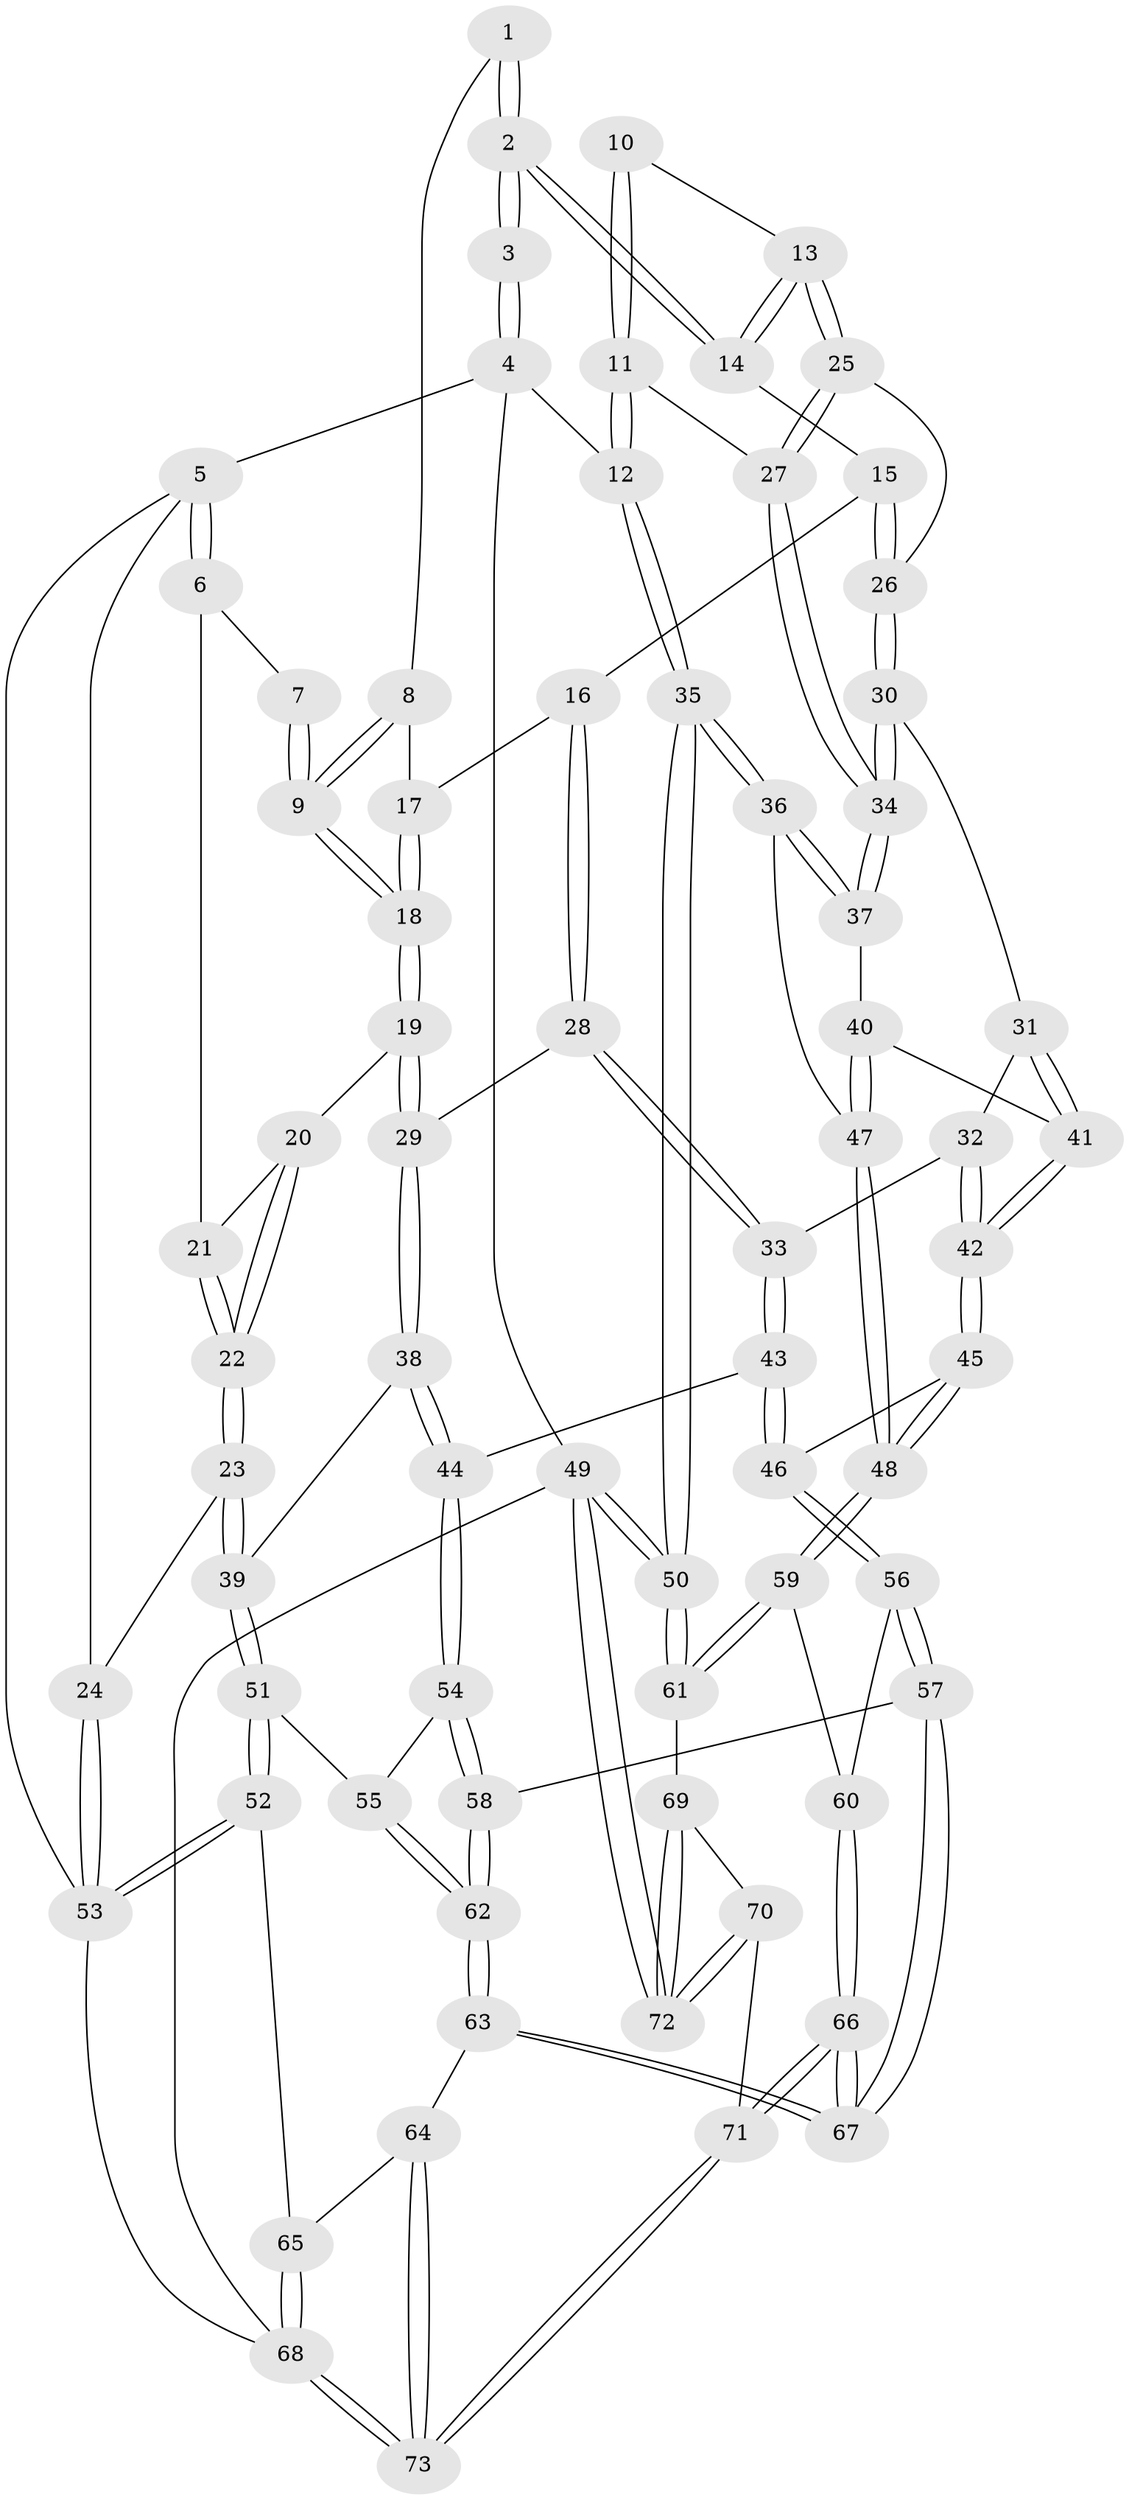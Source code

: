 // Generated by graph-tools (version 1.1) at 2025/16/03/09/25 04:16:59]
// undirected, 73 vertices, 179 edges
graph export_dot {
graph [start="1"]
  node [color=gray90,style=filled];
  1 [pos="+0.6068849863725757+0"];
  2 [pos="+0.6634150012144555+0"];
  3 [pos="+0.6702576849245981+0"];
  4 [pos="+1+0"];
  5 [pos="+0+0"];
  6 [pos="+0+0"];
  7 [pos="+0.21943664833875925+0"];
  8 [pos="+0.5005618564531911+0.062311365500051355"];
  9 [pos="+0.29546487290623+0.16206686547607355"];
  10 [pos="+0.819857963582402+0.11333909370977348"];
  11 [pos="+1+0.1712134664823127"];
  12 [pos="+1+0.012415207592320617"];
  13 [pos="+0.7951607422398237+0.2154181621718918"];
  14 [pos="+0.6716011043691026+0.05820045958219455"];
  15 [pos="+0.6249950084675523+0.19714310598814452"];
  16 [pos="+0.5645402118723883+0.23348943336995345"];
  17 [pos="+0.4983996556052689+0.1724489357978491"];
  18 [pos="+0.28742698309077047+0.2385840104044979"];
  19 [pos="+0.2867253592575364+0.24035200742300536"];
  20 [pos="+0.20588887901572364+0.25872643520563426"];
  21 [pos="+0.042357066623550516+0.03098921398302756"];
  22 [pos="+0.07428279306310565+0.3366766936681847"];
  23 [pos="+0.05185427422958322+0.35429806678479664"];
  24 [pos="+0+0.35332844936692415"];
  25 [pos="+0.8095211457489985+0.2492210000098101"];
  26 [pos="+0.7341389750923311+0.28224449053022593"];
  27 [pos="+0.859613639714867+0.2608160728631622"];
  28 [pos="+0.5290839630741531+0.3523182599371366"];
  29 [pos="+0.37119391972987525+0.35347185586355095"];
  30 [pos="+0.6943260176495372+0.3597263781130038"];
  31 [pos="+0.6807885140798823+0.37211555547621633"];
  32 [pos="+0.6706958894684052+0.3748219764927653"];
  33 [pos="+0.5646646187543336+0.3844090294775359"];
  34 [pos="+0.8801284206392834+0.42362935230349386"];
  35 [pos="+1+0.582177662316432"];
  36 [pos="+1+0.5839765747970309"];
  37 [pos="+0.8859480739875095+0.43721545191132033"];
  38 [pos="+0.3526663192507614+0.43286800136843484"];
  39 [pos="+0.16342917091721168+0.5296097584008481"];
  40 [pos="+0.769474169974+0.4730406240689425"];
  41 [pos="+0.7524162211690052+0.47767604257223123"];
  42 [pos="+0.6831822884604909+0.6038482909016227"];
  43 [pos="+0.5676668749189439+0.5436177320761518"];
  44 [pos="+0.40592809591691403+0.564874627857496"];
  45 [pos="+0.6801166231836043+0.6114542825246729"];
  46 [pos="+0.637920730642299+0.6127209098888488"];
  47 [pos="+0.8779289465913753+0.6793518016874598"];
  48 [pos="+0.8418144337145044+0.6989997462344514"];
  49 [pos="+1+1"];
  50 [pos="+1+1"];
  51 [pos="+0.15997378735624+0.6801628984094572"];
  52 [pos="+0+0.7575464520603902"];
  53 [pos="+0+0.74662830203296"];
  54 [pos="+0.3468090965407662+0.6942816276027425"];
  55 [pos="+0.19451122706968646+0.6944384114878527"];
  56 [pos="+0.49881465248693296+0.8171599572733761"];
  57 [pos="+0.49367006039780625+0.8198136070311637"];
  58 [pos="+0.441329989360526+0.7859417481694474"];
  59 [pos="+0.8016083329515872+0.8471783767633476"];
  60 [pos="+0.7384892578049426+0.8520905222655614"];
  61 [pos="+0.8029845619481869+0.8502780291134027"];
  62 [pos="+0.23807120940844856+0.9160085852354526"];
  63 [pos="+0.23728249354892036+0.9212280588788815"];
  64 [pos="+0.2111185342510266+0.9570420936920383"];
  65 [pos="+0.057737034092703685+0.8947531835355466"];
  66 [pos="+0.5060369454188105+1"];
  67 [pos="+0.47952883537859164+0.9711340827190023"];
  68 [pos="+0.06325533995556785+1"];
  69 [pos="+0.8030723991258093+0.8542920408053765"];
  70 [pos="+0.7255241999888161+1"];
  71 [pos="+0.508389039680857+1"];
  72 [pos="+1+1"];
  73 [pos="+0.2160393359944766+1"];
  1 -- 2;
  1 -- 2;
  1 -- 8;
  2 -- 3;
  2 -- 3;
  2 -- 14;
  2 -- 14;
  3 -- 4;
  3 -- 4;
  4 -- 5;
  4 -- 12;
  4 -- 49;
  5 -- 6;
  5 -- 6;
  5 -- 24;
  5 -- 53;
  6 -- 7;
  6 -- 21;
  7 -- 9;
  7 -- 9;
  8 -- 9;
  8 -- 9;
  8 -- 17;
  9 -- 18;
  9 -- 18;
  10 -- 11;
  10 -- 11;
  10 -- 13;
  11 -- 12;
  11 -- 12;
  11 -- 27;
  12 -- 35;
  12 -- 35;
  13 -- 14;
  13 -- 14;
  13 -- 25;
  13 -- 25;
  14 -- 15;
  15 -- 16;
  15 -- 26;
  15 -- 26;
  16 -- 17;
  16 -- 28;
  16 -- 28;
  17 -- 18;
  17 -- 18;
  18 -- 19;
  18 -- 19;
  19 -- 20;
  19 -- 29;
  19 -- 29;
  20 -- 21;
  20 -- 22;
  20 -- 22;
  21 -- 22;
  21 -- 22;
  22 -- 23;
  22 -- 23;
  23 -- 24;
  23 -- 39;
  23 -- 39;
  24 -- 53;
  24 -- 53;
  25 -- 26;
  25 -- 27;
  25 -- 27;
  26 -- 30;
  26 -- 30;
  27 -- 34;
  27 -- 34;
  28 -- 29;
  28 -- 33;
  28 -- 33;
  29 -- 38;
  29 -- 38;
  30 -- 31;
  30 -- 34;
  30 -- 34;
  31 -- 32;
  31 -- 41;
  31 -- 41;
  32 -- 33;
  32 -- 42;
  32 -- 42;
  33 -- 43;
  33 -- 43;
  34 -- 37;
  34 -- 37;
  35 -- 36;
  35 -- 36;
  35 -- 50;
  35 -- 50;
  36 -- 37;
  36 -- 37;
  36 -- 47;
  37 -- 40;
  38 -- 39;
  38 -- 44;
  38 -- 44;
  39 -- 51;
  39 -- 51;
  40 -- 41;
  40 -- 47;
  40 -- 47;
  41 -- 42;
  41 -- 42;
  42 -- 45;
  42 -- 45;
  43 -- 44;
  43 -- 46;
  43 -- 46;
  44 -- 54;
  44 -- 54;
  45 -- 46;
  45 -- 48;
  45 -- 48;
  46 -- 56;
  46 -- 56;
  47 -- 48;
  47 -- 48;
  48 -- 59;
  48 -- 59;
  49 -- 50;
  49 -- 50;
  49 -- 72;
  49 -- 72;
  49 -- 68;
  50 -- 61;
  50 -- 61;
  51 -- 52;
  51 -- 52;
  51 -- 55;
  52 -- 53;
  52 -- 53;
  52 -- 65;
  53 -- 68;
  54 -- 55;
  54 -- 58;
  54 -- 58;
  55 -- 62;
  55 -- 62;
  56 -- 57;
  56 -- 57;
  56 -- 60;
  57 -- 58;
  57 -- 67;
  57 -- 67;
  58 -- 62;
  58 -- 62;
  59 -- 60;
  59 -- 61;
  59 -- 61;
  60 -- 66;
  60 -- 66;
  61 -- 69;
  62 -- 63;
  62 -- 63;
  63 -- 64;
  63 -- 67;
  63 -- 67;
  64 -- 65;
  64 -- 73;
  64 -- 73;
  65 -- 68;
  65 -- 68;
  66 -- 67;
  66 -- 67;
  66 -- 71;
  66 -- 71;
  68 -- 73;
  68 -- 73;
  69 -- 70;
  69 -- 72;
  69 -- 72;
  70 -- 71;
  70 -- 72;
  70 -- 72;
  71 -- 73;
  71 -- 73;
}
